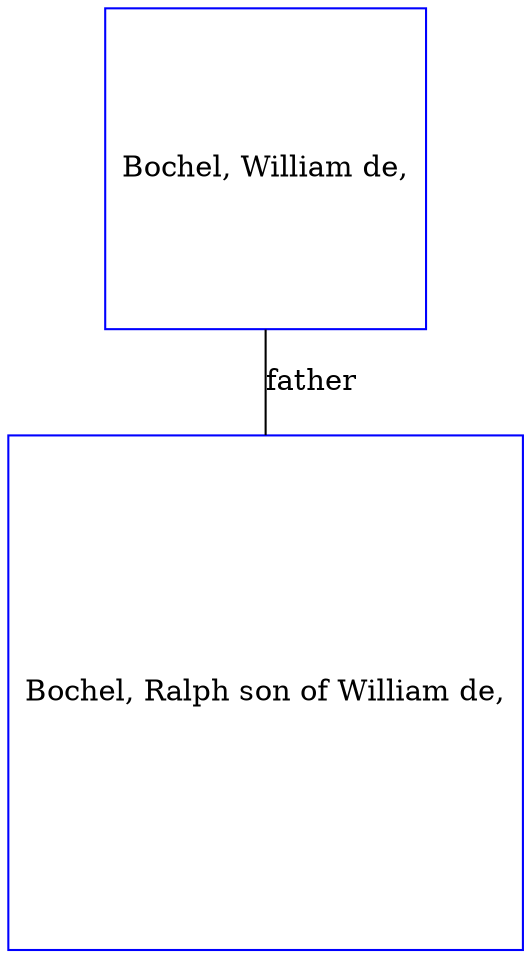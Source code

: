 digraph D {
    edge [dir=none];    node [shape=box];    "002034"   [label="Bochel, William de,", shape=box, regular=1, color="blue"] ;
"002033"   [label="Bochel, Ralph son of William de,", shape=box, regular=1, color="blue"] ;
002034->002033 [label="father",arrowsize=0.0]; 
}